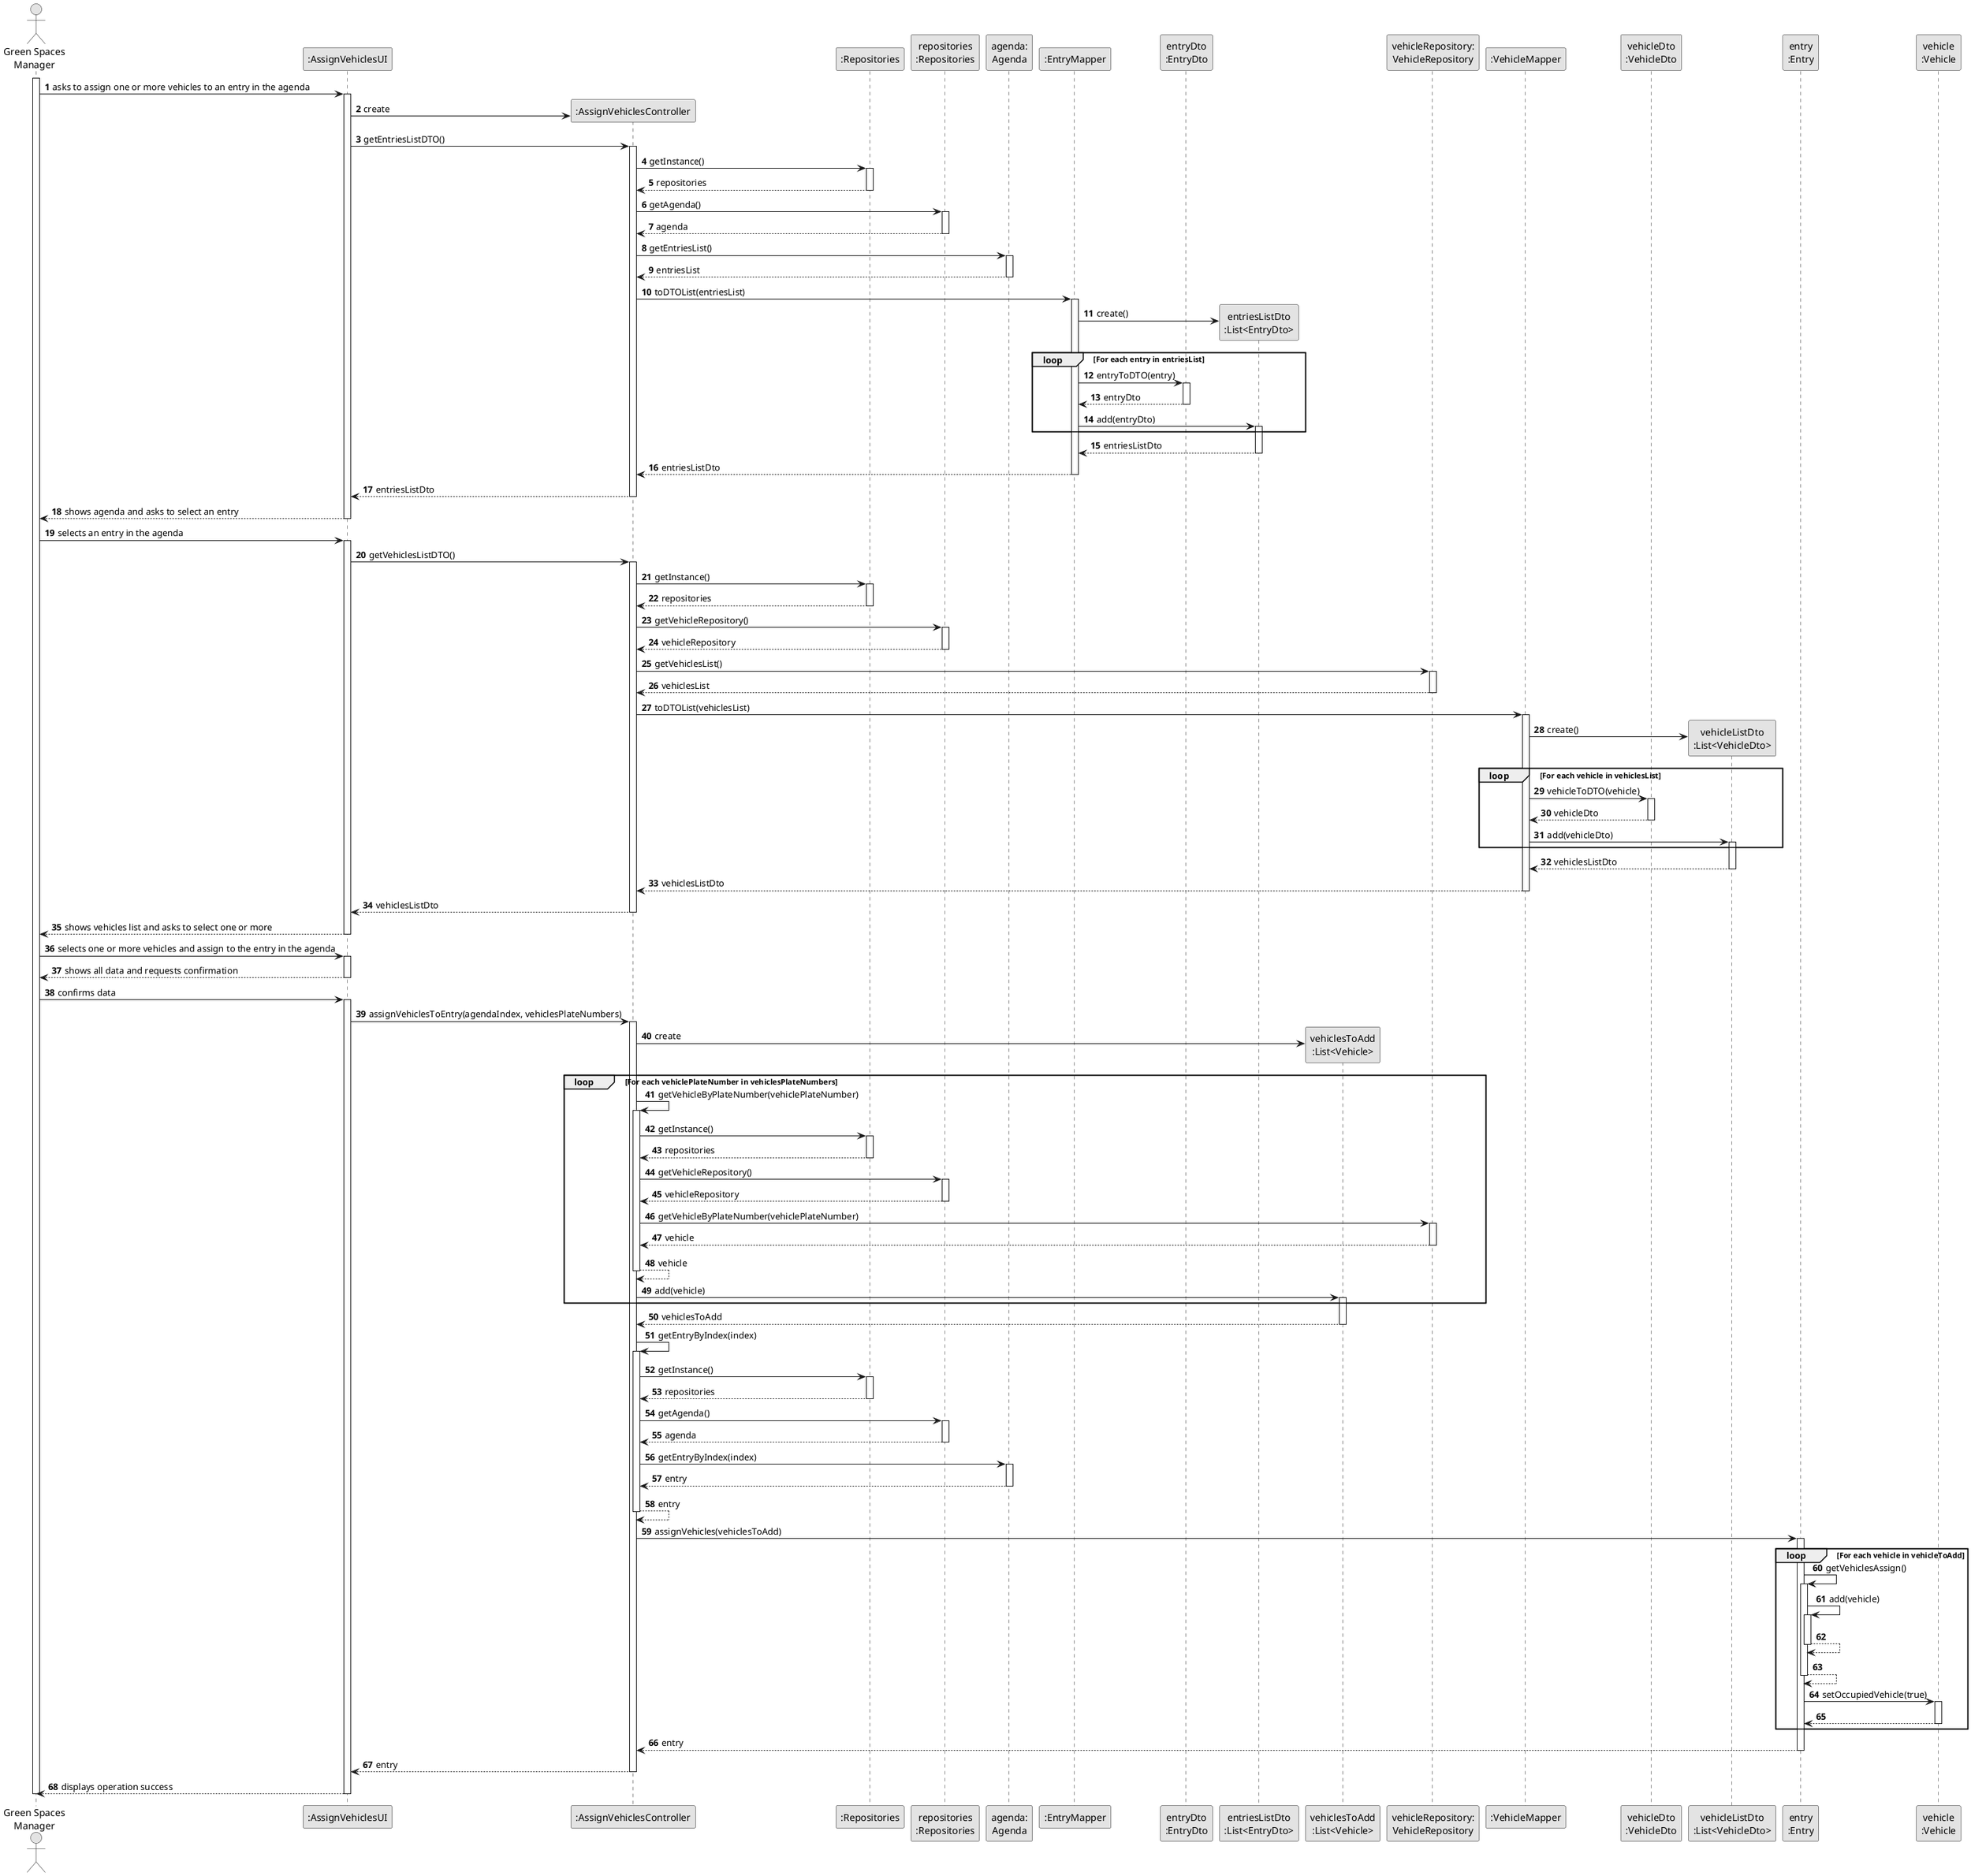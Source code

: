 @startuml
skinparam monochrome true
skinparam packageStyle rectangle
skinparam shadowing false

autonumber

'hide footbox
actor "Green Spaces\nManager" as GSM
participant ":AssignVehiclesUI" as UI
participant ":AssignVehiclesController" as CTRL
participant ":Repositories" as REP
participant "repositories\n:Repositories" as REPS
participant "agenda:\nAgenda" as agenda
participant ":EntryMapper" as entryMAPPER
participant "entryDto\n:EntryDto" as entryDTO
participant "entriesListDto\n:List<EntryDto>" as entriesListDTO
participant "vehiclesToAdd\n:List<Vehicle>" as vehiclesToAddList
participant "vehicleRepository:\nVehicleRepository" as vehicleRepository
participant ":VehicleMapper" as vehicleMAPPER
participant "vehicleDto\n:VehicleDto" as vehicleDTO
participant "vehicleListDto\n:List<VehicleDto>" as vehicleListDTO
participant "entry\n:Entry" as ENTRY
participant "vehicle\n:Vehicle" as VEHICLE

activate GSM

    GSM -> UI : asks to assign one or more vehicles to an entry in the agenda
    activate UI

        UI -> CTRL** : create

        UI -> CTRL : getEntriesListDTO()
        activate CTRL

            CTRL -> REP : getInstance()
            activate REP

            REP --> CTRL: repositories
            deactivate REP

            CTRL -> REPS : getAgenda()
            activate REPS

            REPS --> CTRL: agenda
            deactivate REPS

            CTRL -> agenda: getEntriesList()
            activate agenda

            agenda --> CTRL : entriesList
            deactivate agenda

            CTRL -> entryMAPPER: toDTOList(entriesList)
            activate entryMAPPER

                entryMAPPER -> entriesListDTO** : create()

                loop For each entry in entriesList

                entryMAPPER -> entryDTO: entryToDTO(entry)
                activate entryDTO

                entryDTO --> entryMAPPER: entryDto
                deactivate entryDTO

                entryMAPPER -> entriesListDTO: add(entryDto)
                activate entriesListDTO

                end

                entriesListDTO --> entryMAPPER: entriesListDto
                deactivate entriesListDTO

            entryMAPPER --> CTRL : entriesListDto
            deactivate entryMAPPER

        CTRL --> UI : entriesListDto
        deactivate CTRL

    UI --> GSM : shows agenda and asks to select an entry
    deactivate UI

    GSM -> UI : selects an entry in the agenda
    activate UI

        UI -> CTRL : getVehiclesListDTO()
        activate CTRL

            CTRL -> REP : getInstance()
            activate REP

            REP --> CTRL: repositories
            deactivate REP

            CTRL -> REPS : getVehicleRepository()
            activate REPS

            REPS --> CTRL: vehicleRepository
            deactivate REPS

            CTRL -> vehicleRepository: getVehiclesList()
            activate vehicleRepository

            vehicleRepository --> CTRL : vehiclesList
            deactivate vehicleRepository

            CTRL -> vehicleMAPPER: toDTOList(vehiclesList)
            activate vehicleMAPPER

                vehicleMAPPER -> vehicleListDTO** : create()

                loop For each vehicle in vehiclesList

                vehicleMAPPER -> vehicleDTO: vehicleToDTO(vehicle)
                activate vehicleDTO

                vehicleDTO --> vehicleMAPPER: vehicleDto
                deactivate vehicleDTO

                vehicleMAPPER -> vehicleListDTO: add(vehicleDto)
                activate vehicleListDTO

                end

                vehicleListDTO --> vehicleMAPPER: vehiclesListDto
                deactivate vehicleListDTO

            vehicleMAPPER --> CTRL : vehiclesListDto
            deactivate vehicleMAPPER

        CTRL --> UI : vehiclesListDto
        deactivate CTRL

    UI --> GSM : shows vehicles list and asks to select one or more
    deactivate UI

    GSM -> UI : selects one or more vehicles and assign to the entry in the agenda
    activate UI

    UI --> GSM : shows all data and requests confirmation
    deactivate UI

    GSM -> UI : confirms data
    activate UI

        UI -> CTRL: assignVehiclesToEntry(agendaIndex, vehiclesPlateNumbers)
        activate CTRL

            CTRL -> vehiclesToAddList**: create

            loop For each vehiclePlateNumber in vehiclesPlateNumbers

            CTRL -> CTRL: getVehicleByPlateNumber(vehiclePlateNumber)
            activate CTRL

            CTRL -> REP: getInstance()
            activate REP

            REP --> CTRL: repositories
            deactivate REP

            CTRL -> REPS: getVehicleRepository()
            activate REPS

            REPS --> CTRL: vehicleRepository
            deactivate REPS

            CTRL -> vehicleRepository: getVehicleByPlateNumber(vehiclePlateNumber)
            activate vehicleRepository

            vehicleRepository --> CTRL: vehicle
            deactivate vehicleRepository

            CTRL --> CTRL: vehicle
            deactivate CTRL

            CTRL -> vehiclesToAddList: add(vehicle)
            activate vehiclesToAddList

            end loop

            vehiclesToAddList --> CTRL: vehiclesToAdd
            deactivate vehiclesToAddList

            CTRL -> CTRL: getEntryByIndex(index)
            activate CTRL

            CTRL -> REP: getInstance()
            activate REP

            REP --> CTRL: repositories
            deactivate REP

            CTRL -> REPS: getAgenda()
            activate REPS

            REPS --> CTRL: agenda
            deactivate REPS

            CTRL -> agenda: getEntryByIndex(index)
            activate agenda

            agenda --> CTRL: entry
            deactivate agenda

            CTRL --> CTRL: entry
            deactivate CTRL

            CTRL -> ENTRY: assignVehicles(vehiclesToAdd)
            activate ENTRY

            loop For each vehicle in vehicleToAdd

            ENTRY -> ENTRY: getVehiclesAssign()
            activate ENTRY

            ENTRY -> ENTRY: add(vehicle)
            activate ENTRY

            ENTRY --> ENTRY
            deactivate ENTRY

            ENTRY --> ENTRY
            deactivate ENTRY

            ENTRY -> VEHICLE: setOccupiedVehicle(true)
            activate VEHICLE

            VEHICLE --> ENTRY
            deactivate VEHICLE

            end

            ENTRY --> CTRL: entry
            deactivate ENTRY

        CTRL --> UI: entry
        deactivate CTRL

    UI --> GSM: displays operation success
    deactivate UI

deactivate GSM

@enduml